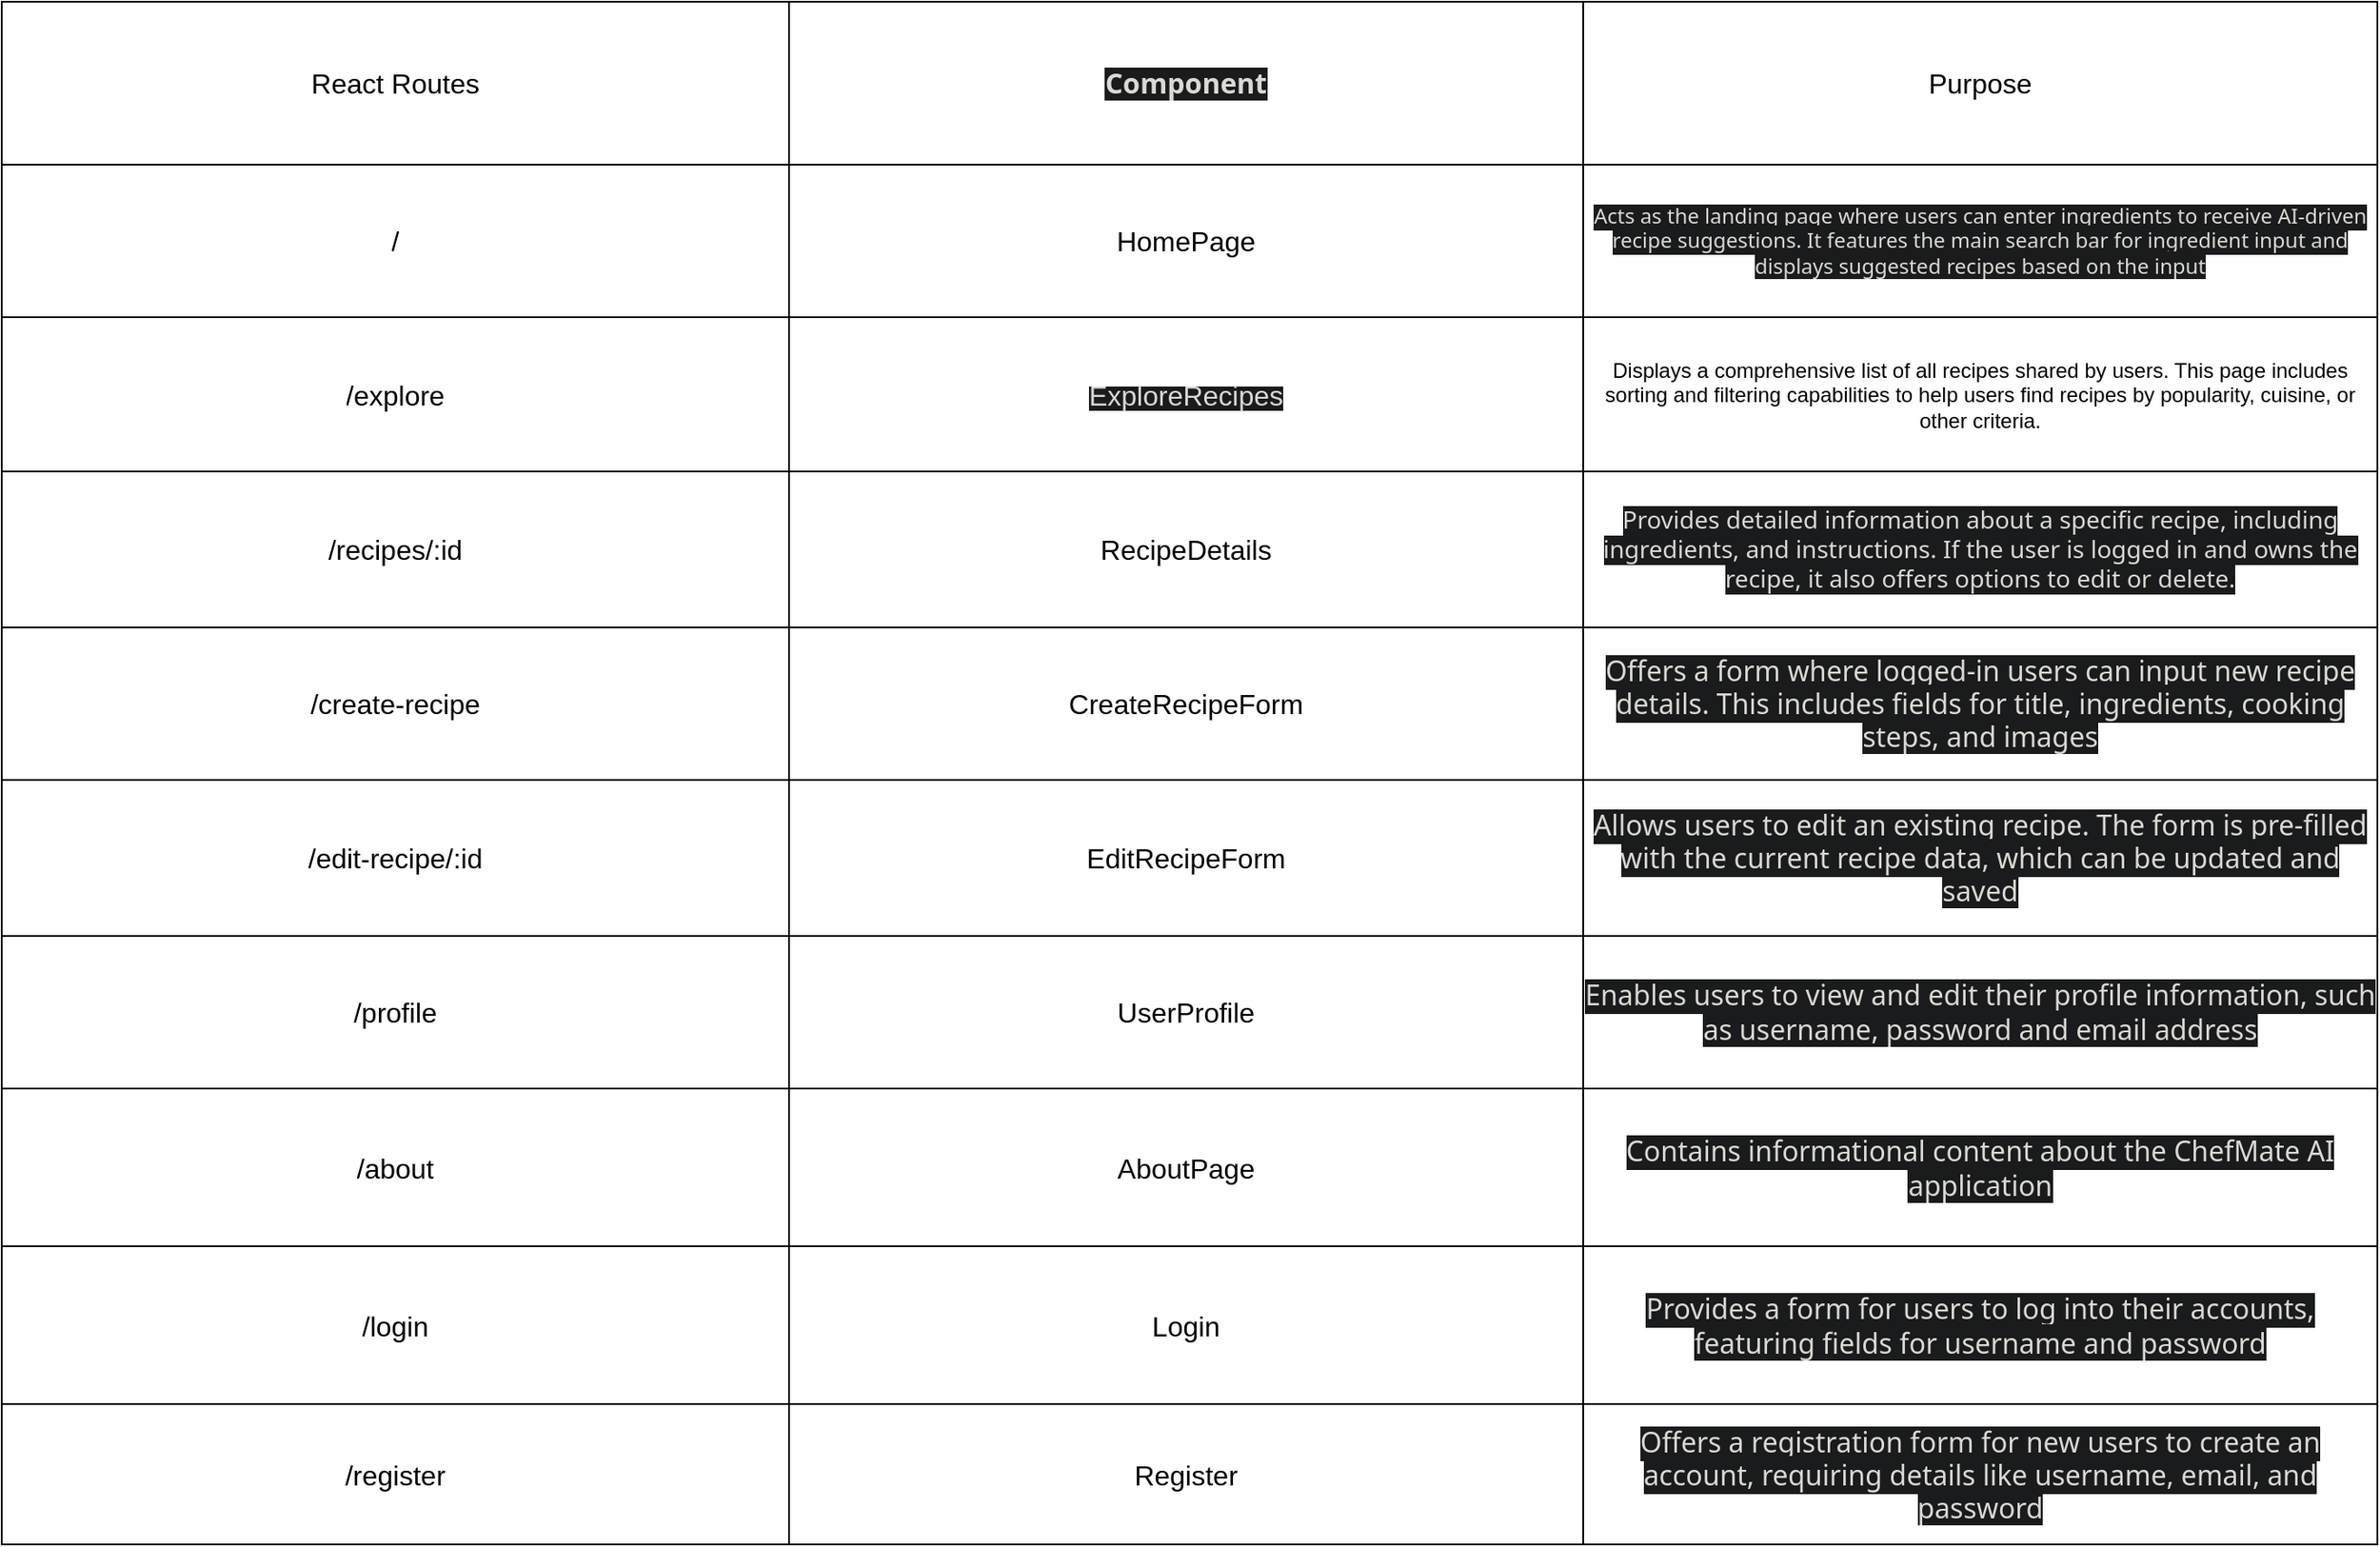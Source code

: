 <mxfile>
    <diagram id="t-pu78wxWmvUVIiAdrmM" name="Page-1">
        <mxGraphModel dx="3457" dy="967" grid="1" gridSize="10" guides="1" tooltips="1" connect="1" arrows="1" fold="1" page="1" pageScale="1" pageWidth="850" pageHeight="1100" math="0" shadow="0">
            <root>
                <mxCell id="0"/>
                <mxCell id="1" parent="0"/>
                <mxCell id="28" value="" style="shape=table;html=1;whiteSpace=wrap;startSize=0;container=1;collapsible=0;childLayout=tableLayout;" vertex="1" parent="1">
                    <mxGeometry x="-140" y="430" width="1370" height="890" as="geometry"/>
                </mxCell>
                <mxCell id="29" value="" style="shape=tableRow;horizontal=0;startSize=0;swimlaneHead=0;swimlaneBody=0;top=0;left=0;bottom=0;right=0;collapsible=0;dropTarget=0;fillColor=none;points=[[0,0.5],[1,0.5]];portConstraint=eastwest;" vertex="1" parent="28">
                    <mxGeometry width="1370" height="94" as="geometry"/>
                </mxCell>
                <mxCell id="30" value="&lt;font style=&quot;font-size: 16px;&quot;&gt;React Routes&lt;/font&gt;" style="shape=partialRectangle;html=1;whiteSpace=wrap;connectable=0;fillColor=none;top=0;left=0;bottom=0;right=0;overflow=hidden;" vertex="1" parent="29">
                    <mxGeometry width="454" height="94" as="geometry">
                        <mxRectangle width="454" height="94" as="alternateBounds"/>
                    </mxGeometry>
                </mxCell>
                <mxCell id="31" value="&lt;span style=&quot;border: 0px solid rgb(56, 61, 63); box-sizing: border-box; --tw-border-spacing-x: 0; --tw-border-spacing-y: 0; --tw-translate-x: 0; --tw-translate-y: 0; --tw-rotate: 0; --tw-skew-x: 0; --tw-skew-y: 0; --tw-scale-x: 1; --tw-scale-y: 1; --tw-pan-x: ; --tw-pan-y: ; --tw-pinch-zoom: ; --tw-scroll-snap-strictness: proximity; --tw-gradient-from-position: ; --tw-gradient-via-position: ; --tw-gradient-to-position: ; --tw-ordinal: ; --tw-slashed-zero: ; --tw-numeric-figure: ; --tw-numeric-spacing: ; --tw-numeric-fraction: ; --tw-ring-inset: ; --tw-ring-offset-width: 0px; --tw-ring-offset-color: #fff; --tw-ring-color: rgba(69,89,164,.5); --tw-ring-offset-shadow: 0 0 transparent; --tw-ring-shadow: 0 0 transparent; --tw-shadow: 0 0 transparent; --tw-shadow-colored: 0 0 transparent; --tw-blur: ; --tw-brightness: ; --tw-contrast: ; --tw-grayscale: ; --tw-hue-rotate: ; --tw-invert: ; --tw-saturate: ; --tw-sepia: ; --tw-drop-shadow: ; --tw-backdrop-blur: ; --tw-backdrop-brightness: ; --tw-backdrop-contrast: ; --tw-backdrop-grayscale: ; --tw-backdrop-hue-rotate: ; --tw-backdrop-invert: ; --tw-backdrop-opacity: ; --tw-backdrop-saturate: ; --tw-backdrop-sepia: ; --tw-contain-size: ; --tw-contain-layout: ; --tw-contain-paint: ; --tw-contain-style: ; --darkreader-bg--tw-ring-offset-width: 0px; --darkreader-bg--tw-ring-offset-color: #181a1b; --darkreader-bg--tw-ring-color: rgba(55, 71, 131, 0.5); --darkreader-bg--tw-ring-offset-shadow: 0 0 transparent; --darkreader-bg--tw-ring-shadow: 0 0 transparent; --darkreader-bg--tw-shadow: 0 0 transparent; font-weight: 600; color: rgb(220, 217, 212); font-family: Söhne, ui-sans-serif, system-ui, -apple-system, &amp;quot;Segoe UI&amp;quot;, Roboto, Ubuntu, Cantarell, &amp;quot;Noto Sans&amp;quot;, sans-serif, &amp;quot;Helvetica Neue&amp;quot;, Arial, &amp;quot;Apple Color Emoji&amp;quot;, &amp;quot;Segoe UI Emoji&amp;quot;, &amp;quot;Segoe UI Symbol&amp;quot;, &amp;quot;Noto Color Emoji&amp;quot;; font-size: 16px; text-align: left; background-color: rgb(25, 27, 28); scroll-behavior: auto !important;&quot;&gt;Component&lt;/span&gt;" style="shape=partialRectangle;html=1;whiteSpace=wrap;connectable=0;fillColor=none;top=0;left=0;bottom=0;right=0;overflow=hidden;" vertex="1" parent="29">
                    <mxGeometry x="454" width="458" height="94" as="geometry">
                        <mxRectangle width="458" height="94" as="alternateBounds"/>
                    </mxGeometry>
                </mxCell>
                <mxCell id="32" value="&lt;font style=&quot;font-size: 16px;&quot;&gt;Purpose&lt;/font&gt;" style="shape=partialRectangle;html=1;whiteSpace=wrap;connectable=0;fillColor=none;top=0;left=0;bottom=0;right=0;overflow=hidden;" vertex="1" parent="29">
                    <mxGeometry x="912" width="458" height="94" as="geometry">
                        <mxRectangle width="458" height="94" as="alternateBounds"/>
                    </mxGeometry>
                </mxCell>
                <mxCell id="33" value="" style="shape=tableRow;horizontal=0;startSize=0;swimlaneHead=0;swimlaneBody=0;top=0;left=0;bottom=0;right=0;collapsible=0;dropTarget=0;fillColor=none;points=[[0,0.5],[1,0.5]];portConstraint=eastwest;" vertex="1" parent="28">
                    <mxGeometry y="94" width="1370" height="88" as="geometry"/>
                </mxCell>
                <mxCell id="34" value="&lt;font style=&quot;font-size: 16px;&quot;&gt;/&lt;/font&gt;" style="shape=partialRectangle;html=1;whiteSpace=wrap;connectable=0;fillColor=none;top=0;left=0;bottom=0;right=0;overflow=hidden;" vertex="1" parent="33">
                    <mxGeometry width="454" height="88" as="geometry">
                        <mxRectangle width="454" height="88" as="alternateBounds"/>
                    </mxGeometry>
                </mxCell>
                <mxCell id="35" value="&lt;font style=&quot;font-size: 16px;&quot;&gt;HomePage&lt;/font&gt;" style="shape=partialRectangle;html=1;whiteSpace=wrap;connectable=0;fillColor=none;top=0;left=0;bottom=0;right=0;overflow=hidden;" vertex="1" parent="33">
                    <mxGeometry x="454" width="458" height="88" as="geometry">
                        <mxRectangle width="458" height="88" as="alternateBounds"/>
                    </mxGeometry>
                </mxCell>
                <mxCell id="36" value="&lt;span style=&quot;color: rgb(220, 217, 212); font-family: Söhne, ui-sans-serif, system-ui, -apple-system, &amp;quot;Segoe UI&amp;quot;, Roboto, Ubuntu, Cantarell, &amp;quot;Noto Sans&amp;quot;, sans-serif, &amp;quot;Helvetica Neue&amp;quot;, Arial, &amp;quot;Apple Color Emoji&amp;quot;, &amp;quot;Segoe UI Emoji&amp;quot;, &amp;quot;Segoe UI Symbol&amp;quot;, &amp;quot;Noto Color Emoji&amp;quot;; background-color: rgb(25, 27, 28);&quot;&gt;Acts as the landing page where users can enter ingredients to receive AI-driven recipe suggestions. It features the main search bar for ingredient input and displays suggested recipes based on the input&lt;/span&gt;" style="shape=partialRectangle;html=1;whiteSpace=wrap;connectable=0;fillColor=none;top=0;left=0;bottom=0;right=0;overflow=hidden;align=center;" vertex="1" parent="33">
                    <mxGeometry x="912" width="458" height="88" as="geometry">
                        <mxRectangle width="458" height="88" as="alternateBounds"/>
                    </mxGeometry>
                </mxCell>
                <mxCell id="37" value="" style="shape=tableRow;horizontal=0;startSize=0;swimlaneHead=0;swimlaneBody=0;top=0;left=0;bottom=0;right=0;collapsible=0;dropTarget=0;fillColor=none;points=[[0,0.5],[1,0.5]];portConstraint=eastwest;" vertex="1" parent="28">
                    <mxGeometry y="182" width="1370" height="89" as="geometry"/>
                </mxCell>
                <mxCell id="38" value="&lt;font style=&quot;font-size: 16px;&quot;&gt;/explore&lt;/font&gt;" style="shape=partialRectangle;html=1;whiteSpace=wrap;connectable=0;fillColor=none;top=0;left=0;bottom=0;right=0;overflow=hidden;" vertex="1" parent="37">
                    <mxGeometry width="454" height="89" as="geometry">
                        <mxRectangle width="454" height="89" as="alternateBounds"/>
                    </mxGeometry>
                </mxCell>
                <mxCell id="39" value="&lt;span style=&quot;color: rgb(220, 217, 212); text-align: left; background-color: rgb(25, 27, 28);&quot;&gt;&lt;font style=&quot;font-size: 16px;&quot;&gt;ExploreRecipes&lt;/font&gt;&lt;/span&gt;" style="shape=partialRectangle;html=1;whiteSpace=wrap;connectable=0;fillColor=none;top=0;left=0;bottom=0;right=0;overflow=hidden;" vertex="1" parent="37">
                    <mxGeometry x="454" width="458" height="89" as="geometry">
                        <mxRectangle width="458" height="89" as="alternateBounds"/>
                    </mxGeometry>
                </mxCell>
                <mxCell id="40" value="Displays a comprehensive list of all recipes shared by users. This page includes sorting and filtering capabilities to help users find recipes by popularity, cuisine, or other criteria." style="shape=partialRectangle;html=1;whiteSpace=wrap;connectable=0;fillColor=none;top=0;left=0;bottom=0;right=0;overflow=hidden;pointerEvents=1;" vertex="1" parent="37">
                    <mxGeometry x="912" width="458" height="89" as="geometry">
                        <mxRectangle width="458" height="89" as="alternateBounds"/>
                    </mxGeometry>
                </mxCell>
                <mxCell id="69" style="shape=tableRow;horizontal=0;startSize=0;swimlaneHead=0;swimlaneBody=0;top=0;left=0;bottom=0;right=0;collapsible=0;dropTarget=0;fillColor=none;points=[[0,0.5],[1,0.5]];portConstraint=eastwest;" vertex="1" parent="28">
                    <mxGeometry y="271" width="1370" height="90" as="geometry"/>
                </mxCell>
                <mxCell id="70" value="&lt;span style=&quot;font-size: 16px;&quot;&gt;/recipes/:id&lt;/span&gt;" style="shape=partialRectangle;html=1;whiteSpace=wrap;connectable=0;fillColor=none;top=0;left=0;bottom=0;right=0;overflow=hidden;" vertex="1" parent="69">
                    <mxGeometry width="454" height="90" as="geometry">
                        <mxRectangle width="454" height="90" as="alternateBounds"/>
                    </mxGeometry>
                </mxCell>
                <mxCell id="71" value="&lt;font style=&quot;font-size: 16px;&quot;&gt;RecipeDetails&lt;/font&gt;" style="shape=partialRectangle;html=1;whiteSpace=wrap;connectable=0;fillColor=none;top=0;left=0;bottom=0;right=0;overflow=hidden;" vertex="1" parent="69">
                    <mxGeometry x="454" width="458" height="90" as="geometry">
                        <mxRectangle width="458" height="90" as="alternateBounds"/>
                    </mxGeometry>
                </mxCell>
                <mxCell id="72" value="&lt;span style=&quot;color: rgb(220, 217, 212); font-family: Söhne, ui-sans-serif, system-ui, -apple-system, &amp;quot;Segoe UI&amp;quot;, Roboto, Ubuntu, Cantarell, &amp;quot;Noto Sans&amp;quot;, sans-serif, &amp;quot;Helvetica Neue&amp;quot;, Arial, &amp;quot;Apple Color Emoji&amp;quot;, &amp;quot;Segoe UI Emoji&amp;quot;, &amp;quot;Segoe UI Symbol&amp;quot;, &amp;quot;Noto Color Emoji&amp;quot;; font-style: normal; font-variant-ligatures: normal; font-variant-caps: normal; font-weight: 400; letter-spacing: normal; orphans: 2; text-align: left; text-indent: 0px; text-transform: none; widows: 2; word-spacing: 0px; -webkit-text-stroke-width: 0px; background-color: rgb(25, 27, 28); text-decoration-thickness: initial; text-decoration-style: initial; text-decoration-color: initial; float: none; display: inline !important;&quot;&gt;&lt;font style=&quot;font-size: 14px;&quot;&gt;Provides detailed information about a specific recipe, including ingredients, and instructions. If the user is logged in and owns the recipe, it also offers options to edit or delete.&lt;/font&gt;&lt;/span&gt;" style="shape=partialRectangle;html=1;whiteSpace=wrap;connectable=0;fillColor=none;top=0;left=0;bottom=0;right=0;overflow=hidden;pointerEvents=1;" vertex="1" parent="69">
                    <mxGeometry x="912" width="458" height="90" as="geometry">
                        <mxRectangle width="458" height="90" as="alternateBounds"/>
                    </mxGeometry>
                </mxCell>
                <mxCell id="65" style="shape=tableRow;horizontal=0;startSize=0;swimlaneHead=0;swimlaneBody=0;top=0;left=0;bottom=0;right=0;collapsible=0;dropTarget=0;fillColor=none;points=[[0,0.5],[1,0.5]];portConstraint=eastwest;" vertex="1" parent="28">
                    <mxGeometry y="361" width="1370" height="88" as="geometry"/>
                </mxCell>
                <mxCell id="66" value="&lt;font style=&quot;font-size: 16px;&quot;&gt;/create-recipe&lt;/font&gt;" style="shape=partialRectangle;html=1;whiteSpace=wrap;connectable=0;fillColor=none;top=0;left=0;bottom=0;right=0;overflow=hidden;" vertex="1" parent="65">
                    <mxGeometry width="454" height="88" as="geometry">
                        <mxRectangle width="454" height="88" as="alternateBounds"/>
                    </mxGeometry>
                </mxCell>
                <mxCell id="67" value="&lt;font style=&quot;font-size: 16px;&quot;&gt;CreateRecipeForm&lt;/font&gt;" style="shape=partialRectangle;html=1;whiteSpace=wrap;connectable=0;fillColor=none;top=0;left=0;bottom=0;right=0;overflow=hidden;" vertex="1" parent="65">
                    <mxGeometry x="454" width="458" height="88" as="geometry">
                        <mxRectangle width="458" height="88" as="alternateBounds"/>
                    </mxGeometry>
                </mxCell>
                <mxCell id="68" value="&lt;span style=&quot;color: rgb(220, 217, 212); font-family: Söhne, ui-sans-serif, system-ui, -apple-system, &amp;quot;Segoe UI&amp;quot;, Roboto, Ubuntu, Cantarell, &amp;quot;Noto Sans&amp;quot;, sans-serif, &amp;quot;Helvetica Neue&amp;quot;, Arial, &amp;quot;Apple Color Emoji&amp;quot;, &amp;quot;Segoe UI Emoji&amp;quot;, &amp;quot;Segoe UI Symbol&amp;quot;, &amp;quot;Noto Color Emoji&amp;quot;; font-size: 16px; text-align: left; background-color: rgb(25, 27, 28);&quot;&gt;Offers a form where logged-in users can input new recipe details. This includes fields for title, ingredients, cooking steps, and images&lt;/span&gt;" style="shape=partialRectangle;html=1;whiteSpace=wrap;connectable=0;fillColor=none;top=0;left=0;bottom=0;right=0;overflow=hidden;pointerEvents=1;" vertex="1" parent="65">
                    <mxGeometry x="912" width="458" height="88" as="geometry">
                        <mxRectangle width="458" height="88" as="alternateBounds"/>
                    </mxGeometry>
                </mxCell>
                <mxCell id="61" style="shape=tableRow;horizontal=0;startSize=0;swimlaneHead=0;swimlaneBody=0;top=0;left=0;bottom=0;right=0;collapsible=0;dropTarget=0;fillColor=none;points=[[0,0.5],[1,0.5]];portConstraint=eastwest;" vertex="1" parent="28">
                    <mxGeometry y="449" width="1370" height="90" as="geometry"/>
                </mxCell>
                <mxCell id="62" value="&lt;font style=&quot;font-size: 16px;&quot;&gt;/edit-recipe/:id&lt;/font&gt;" style="shape=partialRectangle;html=1;whiteSpace=wrap;connectable=0;fillColor=none;top=0;left=0;bottom=0;right=0;overflow=hidden;" vertex="1" parent="61">
                    <mxGeometry width="454" height="90" as="geometry">
                        <mxRectangle width="454" height="90" as="alternateBounds"/>
                    </mxGeometry>
                </mxCell>
                <mxCell id="63" value="&lt;font style=&quot;font-size: 16px;&quot;&gt;EditRecipeForm&lt;/font&gt;" style="shape=partialRectangle;html=1;whiteSpace=wrap;connectable=0;fillColor=none;top=0;left=0;bottom=0;right=0;overflow=hidden;" vertex="1" parent="61">
                    <mxGeometry x="454" width="458" height="90" as="geometry">
                        <mxRectangle width="458" height="90" as="alternateBounds"/>
                    </mxGeometry>
                </mxCell>
                <mxCell id="64" value="&lt;span style=&quot;color: rgb(220, 217, 212); font-family: Söhne, ui-sans-serif, system-ui, -apple-system, &amp;quot;Segoe UI&amp;quot;, Roboto, Ubuntu, Cantarell, &amp;quot;Noto Sans&amp;quot;, sans-serif, &amp;quot;Helvetica Neue&amp;quot;, Arial, &amp;quot;Apple Color Emoji&amp;quot;, &amp;quot;Segoe UI Emoji&amp;quot;, &amp;quot;Segoe UI Symbol&amp;quot;, &amp;quot;Noto Color Emoji&amp;quot;; font-size: 16px; text-align: left; background-color: rgb(25, 27, 28);&quot;&gt;Allows users to edit an existing recipe. The form is pre-filled with the current recipe data, which can be updated and saved&lt;/span&gt;" style="shape=partialRectangle;html=1;whiteSpace=wrap;connectable=0;fillColor=none;top=0;left=0;bottom=0;right=0;overflow=hidden;pointerEvents=1;" vertex="1" parent="61">
                    <mxGeometry x="912" width="458" height="90" as="geometry">
                        <mxRectangle width="458" height="90" as="alternateBounds"/>
                    </mxGeometry>
                </mxCell>
                <mxCell id="57" style="shape=tableRow;horizontal=0;startSize=0;swimlaneHead=0;swimlaneBody=0;top=0;left=0;bottom=0;right=0;collapsible=0;dropTarget=0;fillColor=none;points=[[0,0.5],[1,0.5]];portConstraint=eastwest;" vertex="1" parent="28">
                    <mxGeometry y="539" width="1370" height="88" as="geometry"/>
                </mxCell>
                <mxCell id="58" value="&lt;font style=&quot;font-size: 16px;&quot;&gt;/profile&lt;/font&gt;" style="shape=partialRectangle;html=1;whiteSpace=wrap;connectable=0;fillColor=none;top=0;left=0;bottom=0;right=0;overflow=hidden;" vertex="1" parent="57">
                    <mxGeometry width="454" height="88" as="geometry">
                        <mxRectangle width="454" height="88" as="alternateBounds"/>
                    </mxGeometry>
                </mxCell>
                <mxCell id="59" value="&lt;font style=&quot;font-size: 16px;&quot;&gt;UserProfile&lt;/font&gt;" style="shape=partialRectangle;html=1;whiteSpace=wrap;connectable=0;fillColor=none;top=0;left=0;bottom=0;right=0;overflow=hidden;" vertex="1" parent="57">
                    <mxGeometry x="454" width="458" height="88" as="geometry">
                        <mxRectangle width="458" height="88" as="alternateBounds"/>
                    </mxGeometry>
                </mxCell>
                <mxCell id="60" value="&lt;span style=&quot;color: rgb(220, 217, 212); font-family: Söhne, ui-sans-serif, system-ui, -apple-system, &amp;quot;Segoe UI&amp;quot;, Roboto, Ubuntu, Cantarell, &amp;quot;Noto Sans&amp;quot;, sans-serif, &amp;quot;Helvetica Neue&amp;quot;, Arial, &amp;quot;Apple Color Emoji&amp;quot;, &amp;quot;Segoe UI Emoji&amp;quot;, &amp;quot;Segoe UI Symbol&amp;quot;, &amp;quot;Noto Color Emoji&amp;quot;; font-size: 16px; text-align: left; background-color: rgb(25, 27, 28);&quot;&gt;Enables users to view and edit their profile information, such as username, password and email address&lt;/span&gt;" style="shape=partialRectangle;html=1;whiteSpace=wrap;connectable=0;fillColor=none;top=0;left=0;bottom=0;right=0;overflow=hidden;pointerEvents=1;" vertex="1" parent="57">
                    <mxGeometry x="912" width="458" height="88" as="geometry">
                        <mxRectangle width="458" height="88" as="alternateBounds"/>
                    </mxGeometry>
                </mxCell>
                <mxCell id="53" style="shape=tableRow;horizontal=0;startSize=0;swimlaneHead=0;swimlaneBody=0;top=0;left=0;bottom=0;right=0;collapsible=0;dropTarget=0;fillColor=none;points=[[0,0.5],[1,0.5]];portConstraint=eastwest;" vertex="1" parent="28">
                    <mxGeometry y="627" width="1370" height="91" as="geometry"/>
                </mxCell>
                <mxCell id="54" value="&lt;font style=&quot;font-size: 16px;&quot;&gt;/about&lt;/font&gt;" style="shape=partialRectangle;html=1;whiteSpace=wrap;connectable=0;fillColor=none;top=0;left=0;bottom=0;right=0;overflow=hidden;" vertex="1" parent="53">
                    <mxGeometry width="454" height="91" as="geometry">
                        <mxRectangle width="454" height="91" as="alternateBounds"/>
                    </mxGeometry>
                </mxCell>
                <mxCell id="55" value="&lt;font style=&quot;font-size: 16px;&quot;&gt;AboutPage&lt;/font&gt;" style="shape=partialRectangle;html=1;whiteSpace=wrap;connectable=0;fillColor=none;top=0;left=0;bottom=0;right=0;overflow=hidden;" vertex="1" parent="53">
                    <mxGeometry x="454" width="458" height="91" as="geometry">
                        <mxRectangle width="458" height="91" as="alternateBounds"/>
                    </mxGeometry>
                </mxCell>
                <mxCell id="56" value="&lt;span style=&quot;color: rgb(220, 217, 212); font-family: Söhne, ui-sans-serif, system-ui, -apple-system, &amp;quot;Segoe UI&amp;quot;, Roboto, Ubuntu, Cantarell, &amp;quot;Noto Sans&amp;quot;, sans-serif, &amp;quot;Helvetica Neue&amp;quot;, Arial, &amp;quot;Apple Color Emoji&amp;quot;, &amp;quot;Segoe UI Emoji&amp;quot;, &amp;quot;Segoe UI Symbol&amp;quot;, &amp;quot;Noto Color Emoji&amp;quot;; font-size: 16px; text-align: left; background-color: rgb(25, 27, 28);&quot;&gt;Contains informational content about the ChefMate AI application&lt;/span&gt;" style="shape=partialRectangle;html=1;whiteSpace=wrap;connectable=0;fillColor=none;top=0;left=0;bottom=0;right=0;overflow=hidden;pointerEvents=1;" vertex="1" parent="53">
                    <mxGeometry x="912" width="458" height="91" as="geometry">
                        <mxRectangle width="458" height="91" as="alternateBounds"/>
                    </mxGeometry>
                </mxCell>
                <mxCell id="49" style="shape=tableRow;horizontal=0;startSize=0;swimlaneHead=0;swimlaneBody=0;top=0;left=0;bottom=0;right=0;collapsible=0;dropTarget=0;fillColor=none;points=[[0,0.5],[1,0.5]];portConstraint=eastwest;" vertex="1" parent="28">
                    <mxGeometry y="718" width="1370" height="91" as="geometry"/>
                </mxCell>
                <mxCell id="50" value="&lt;font style=&quot;font-size: 16px;&quot;&gt;/login&lt;/font&gt;" style="shape=partialRectangle;html=1;whiteSpace=wrap;connectable=0;fillColor=none;top=0;left=0;bottom=0;right=0;overflow=hidden;" vertex="1" parent="49">
                    <mxGeometry width="454" height="91" as="geometry">
                        <mxRectangle width="454" height="91" as="alternateBounds"/>
                    </mxGeometry>
                </mxCell>
                <mxCell id="51" value="&lt;font style=&quot;font-size: 16px;&quot;&gt;Login&lt;/font&gt;" style="shape=partialRectangle;html=1;whiteSpace=wrap;connectable=0;fillColor=none;top=0;left=0;bottom=0;right=0;overflow=hidden;" vertex="1" parent="49">
                    <mxGeometry x="454" width="458" height="91" as="geometry">
                        <mxRectangle width="458" height="91" as="alternateBounds"/>
                    </mxGeometry>
                </mxCell>
                <mxCell id="52" value="&lt;span style=&quot;color: rgb(220, 217, 212); font-family: Söhne, ui-sans-serif, system-ui, -apple-system, &amp;quot;Segoe UI&amp;quot;, Roboto, Ubuntu, Cantarell, &amp;quot;Noto Sans&amp;quot;, sans-serif, &amp;quot;Helvetica Neue&amp;quot;, Arial, &amp;quot;Apple Color Emoji&amp;quot;, &amp;quot;Segoe UI Emoji&amp;quot;, &amp;quot;Segoe UI Symbol&amp;quot;, &amp;quot;Noto Color Emoji&amp;quot;; font-size: 16px; text-align: left; background-color: rgb(25, 27, 28);&quot;&gt;Provides a form for users to log into their accounts, featuring fields for username and password&lt;/span&gt;" style="shape=partialRectangle;html=1;whiteSpace=wrap;connectable=0;fillColor=none;top=0;left=0;bottom=0;right=0;overflow=hidden;pointerEvents=1;" vertex="1" parent="49">
                    <mxGeometry x="912" width="458" height="91" as="geometry">
                        <mxRectangle width="458" height="91" as="alternateBounds"/>
                    </mxGeometry>
                </mxCell>
                <mxCell id="45" style="shape=tableRow;horizontal=0;startSize=0;swimlaneHead=0;swimlaneBody=0;top=0;left=0;bottom=0;right=0;collapsible=0;dropTarget=0;fillColor=none;points=[[0,0.5],[1,0.5]];portConstraint=eastwest;" vertex="1" parent="28">
                    <mxGeometry y="809" width="1370" height="81" as="geometry"/>
                </mxCell>
                <mxCell id="46" value="&lt;font style=&quot;font-size: 16px;&quot;&gt;/register&lt;/font&gt;" style="shape=partialRectangle;html=1;whiteSpace=wrap;connectable=0;fillColor=none;top=0;left=0;bottom=0;right=0;overflow=hidden;" vertex="1" parent="45">
                    <mxGeometry width="454" height="81" as="geometry">
                        <mxRectangle width="454" height="81" as="alternateBounds"/>
                    </mxGeometry>
                </mxCell>
                <mxCell id="47" value="&lt;font style=&quot;font-size: 16px;&quot;&gt;Register&lt;/font&gt;" style="shape=partialRectangle;html=1;whiteSpace=wrap;connectable=0;fillColor=none;top=0;left=0;bottom=0;right=0;overflow=hidden;" vertex="1" parent="45">
                    <mxGeometry x="454" width="458" height="81" as="geometry">
                        <mxRectangle width="458" height="81" as="alternateBounds"/>
                    </mxGeometry>
                </mxCell>
                <mxCell id="48" value="&lt;span style=&quot;color: rgb(220, 217, 212); font-family: Söhne, ui-sans-serif, system-ui, -apple-system, &amp;quot;Segoe UI&amp;quot;, Roboto, Ubuntu, Cantarell, &amp;quot;Noto Sans&amp;quot;, sans-serif, &amp;quot;Helvetica Neue&amp;quot;, Arial, &amp;quot;Apple Color Emoji&amp;quot;, &amp;quot;Segoe UI Emoji&amp;quot;, &amp;quot;Segoe UI Symbol&amp;quot;, &amp;quot;Noto Color Emoji&amp;quot;; font-size: 16px; text-align: left; background-color: rgb(25, 27, 28);&quot;&gt;Offers a registration form for new users to create an account, requiring details like username, email, and password&lt;/span&gt;" style="shape=partialRectangle;html=1;whiteSpace=wrap;connectable=0;fillColor=none;top=0;left=0;bottom=0;right=0;overflow=hidden;pointerEvents=1;" vertex="1" parent="45">
                    <mxGeometry x="912" width="458" height="81" as="geometry">
                        <mxRectangle width="458" height="81" as="alternateBounds"/>
                    </mxGeometry>
                </mxCell>
            </root>
        </mxGraphModel>
    </diagram>
</mxfile>